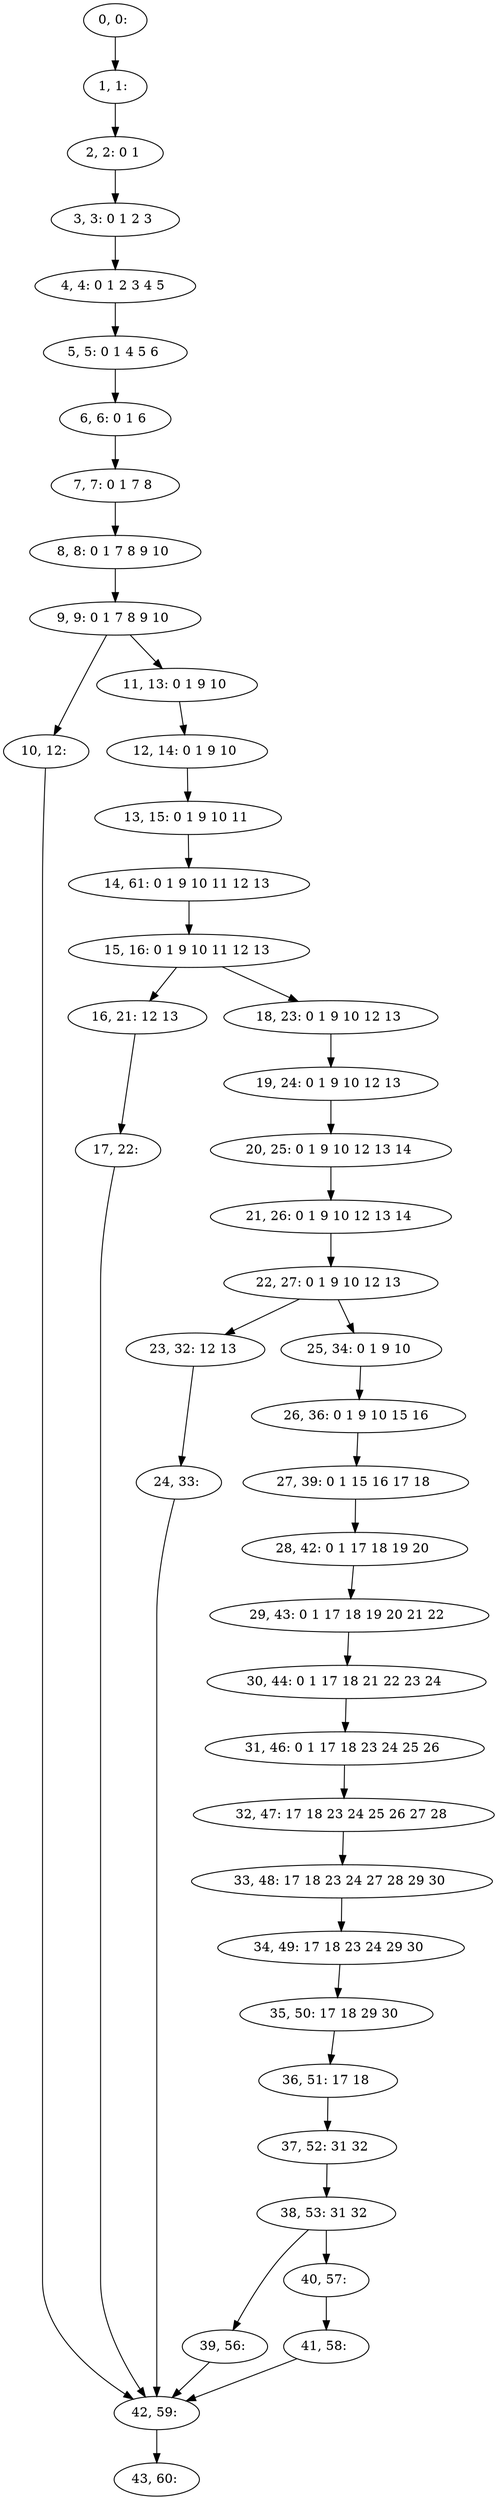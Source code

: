 digraph G {
0[label="0, 0: "];
1[label="1, 1: "];
2[label="2, 2: 0 1 "];
3[label="3, 3: 0 1 2 3 "];
4[label="4, 4: 0 1 2 3 4 5 "];
5[label="5, 5: 0 1 4 5 6 "];
6[label="6, 6: 0 1 6 "];
7[label="7, 7: 0 1 7 8 "];
8[label="8, 8: 0 1 7 8 9 10 "];
9[label="9, 9: 0 1 7 8 9 10 "];
10[label="10, 12: "];
11[label="11, 13: 0 1 9 10 "];
12[label="12, 14: 0 1 9 10 "];
13[label="13, 15: 0 1 9 10 11 "];
14[label="14, 61: 0 1 9 10 11 12 13 "];
15[label="15, 16: 0 1 9 10 11 12 13 "];
16[label="16, 21: 12 13 "];
17[label="17, 22: "];
18[label="18, 23: 0 1 9 10 12 13 "];
19[label="19, 24: 0 1 9 10 12 13 "];
20[label="20, 25: 0 1 9 10 12 13 14 "];
21[label="21, 26: 0 1 9 10 12 13 14 "];
22[label="22, 27: 0 1 9 10 12 13 "];
23[label="23, 32: 12 13 "];
24[label="24, 33: "];
25[label="25, 34: 0 1 9 10 "];
26[label="26, 36: 0 1 9 10 15 16 "];
27[label="27, 39: 0 1 15 16 17 18 "];
28[label="28, 42: 0 1 17 18 19 20 "];
29[label="29, 43: 0 1 17 18 19 20 21 22 "];
30[label="30, 44: 0 1 17 18 21 22 23 24 "];
31[label="31, 46: 0 1 17 18 23 24 25 26 "];
32[label="32, 47: 17 18 23 24 25 26 27 28 "];
33[label="33, 48: 17 18 23 24 27 28 29 30 "];
34[label="34, 49: 17 18 23 24 29 30 "];
35[label="35, 50: 17 18 29 30 "];
36[label="36, 51: 17 18 "];
37[label="37, 52: 31 32 "];
38[label="38, 53: 31 32 "];
39[label="39, 56: "];
40[label="40, 57: "];
41[label="41, 58: "];
42[label="42, 59: "];
43[label="43, 60: "];
0->1 ;
1->2 ;
2->3 ;
3->4 ;
4->5 ;
5->6 ;
6->7 ;
7->8 ;
8->9 ;
9->10 ;
9->11 ;
10->42 ;
11->12 ;
12->13 ;
13->14 ;
14->15 ;
15->16 ;
15->18 ;
16->17 ;
17->42 ;
18->19 ;
19->20 ;
20->21 ;
21->22 ;
22->23 ;
22->25 ;
23->24 ;
24->42 ;
25->26 ;
26->27 ;
27->28 ;
28->29 ;
29->30 ;
30->31 ;
31->32 ;
32->33 ;
33->34 ;
34->35 ;
35->36 ;
36->37 ;
37->38 ;
38->39 ;
38->40 ;
39->42 ;
40->41 ;
41->42 ;
42->43 ;
}
